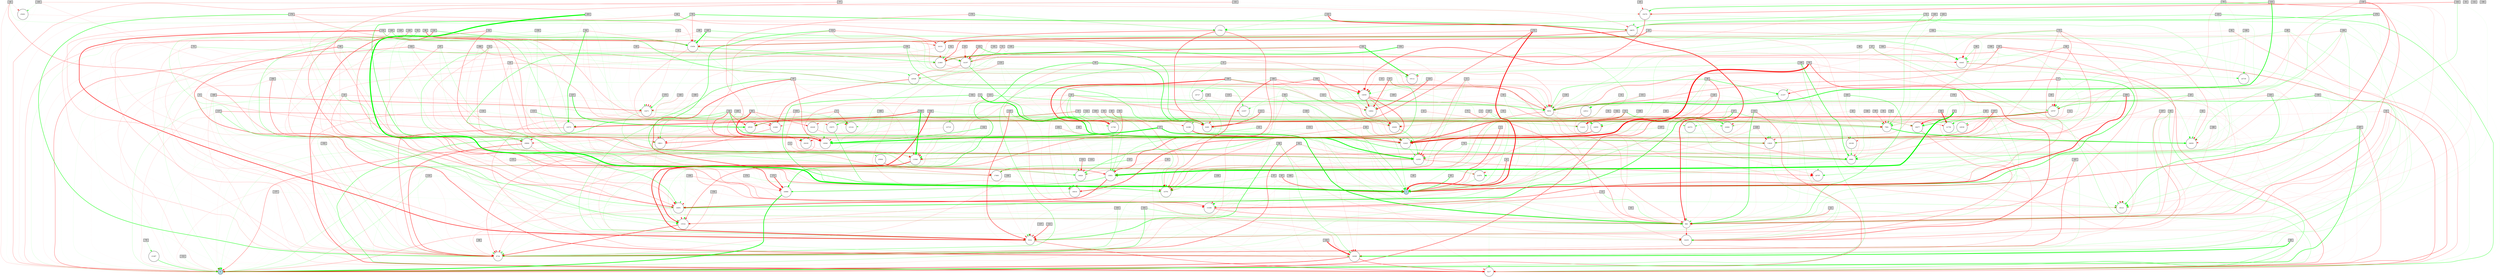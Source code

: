 digraph {
	node [fontsize=9 height=0.2 shape=circle width=0.2]
	-1 [fillcolor=lightgray shape=box style=filled]
	-2 [fillcolor=lightgray shape=box style=filled]
	-3 [fillcolor=lightgray shape=box style=filled]
	-4 [fillcolor=lightgray shape=box style=filled]
	-5 [fillcolor=lightgray shape=box style=filled]
	-6 [fillcolor=lightgray shape=box style=filled]
	-7 [fillcolor=lightgray shape=box style=filled]
	-8 [fillcolor=lightgray shape=box style=filled]
	-9 [fillcolor=lightgray shape=box style=filled]
	-10 [fillcolor=lightgray shape=box style=filled]
	-11 [fillcolor=lightgray shape=box style=filled]
	-12 [fillcolor=lightgray shape=box style=filled]
	-13 [fillcolor=lightgray shape=box style=filled]
	-14 [fillcolor=lightgray shape=box style=filled]
	-15 [fillcolor=lightgray shape=box style=filled]
	-16 [fillcolor=lightgray shape=box style=filled]
	-17 [fillcolor=lightgray shape=box style=filled]
	-18 [fillcolor=lightgray shape=box style=filled]
	-19 [fillcolor=lightgray shape=box style=filled]
	-20 [fillcolor=lightgray shape=box style=filled]
	-21 [fillcolor=lightgray shape=box style=filled]
	-22 [fillcolor=lightgray shape=box style=filled]
	-23 [fillcolor=lightgray shape=box style=filled]
	-24 [fillcolor=lightgray shape=box style=filled]
	-25 [fillcolor=lightgray shape=box style=filled]
	-26 [fillcolor=lightgray shape=box style=filled]
	-27 [fillcolor=lightgray shape=box style=filled]
	-28 [fillcolor=lightgray shape=box style=filled]
	-29 [fillcolor=lightgray shape=box style=filled]
	-30 [fillcolor=lightgray shape=box style=filled]
	-31 [fillcolor=lightgray shape=box style=filled]
	-32 [fillcolor=lightgray shape=box style=filled]
	-33 [fillcolor=lightgray shape=box style=filled]
	-34 [fillcolor=lightgray shape=box style=filled]
	-35 [fillcolor=lightgray shape=box style=filled]
	-36 [fillcolor=lightgray shape=box style=filled]
	-37 [fillcolor=lightgray shape=box style=filled]
	-38 [fillcolor=lightgray shape=box style=filled]
	-39 [fillcolor=lightgray shape=box style=filled]
	-40 [fillcolor=lightgray shape=box style=filled]
	-41 [fillcolor=lightgray shape=box style=filled]
	-42 [fillcolor=lightgray shape=box style=filled]
	-43 [fillcolor=lightgray shape=box style=filled]
	-44 [fillcolor=lightgray shape=box style=filled]
	-45 [fillcolor=lightgray shape=box style=filled]
	-46 [fillcolor=lightgray shape=box style=filled]
	-47 [fillcolor=lightgray shape=box style=filled]
	-48 [fillcolor=lightgray shape=box style=filled]
	-49 [fillcolor=lightgray shape=box style=filled]
	-50 [fillcolor=lightgray shape=box style=filled]
	-51 [fillcolor=lightgray shape=box style=filled]
	-52 [fillcolor=lightgray shape=box style=filled]
	-53 [fillcolor=lightgray shape=box style=filled]
	-54 [fillcolor=lightgray shape=box style=filled]
	-55 [fillcolor=lightgray shape=box style=filled]
	-56 [fillcolor=lightgray shape=box style=filled]
	-57 [fillcolor=lightgray shape=box style=filled]
	-58 [fillcolor=lightgray shape=box style=filled]
	-59 [fillcolor=lightgray shape=box style=filled]
	-60 [fillcolor=lightgray shape=box style=filled]
	-61 [fillcolor=lightgray shape=box style=filled]
	-62 [fillcolor=lightgray shape=box style=filled]
	-63 [fillcolor=lightgray shape=box style=filled]
	-64 [fillcolor=lightgray shape=box style=filled]
	-65 [fillcolor=lightgray shape=box style=filled]
	-66 [fillcolor=lightgray shape=box style=filled]
	-67 [fillcolor=lightgray shape=box style=filled]
	-68 [fillcolor=lightgray shape=box style=filled]
	-69 [fillcolor=lightgray shape=box style=filled]
	-70 [fillcolor=lightgray shape=box style=filled]
	-71 [fillcolor=lightgray shape=box style=filled]
	-72 [fillcolor=lightgray shape=box style=filled]
	-73 [fillcolor=lightgray shape=box style=filled]
	-74 [fillcolor=lightgray shape=box style=filled]
	-75 [fillcolor=lightgray shape=box style=filled]
	-76 [fillcolor=lightgray shape=box style=filled]
	-77 [fillcolor=lightgray shape=box style=filled]
	-78 [fillcolor=lightgray shape=box style=filled]
	-79 [fillcolor=lightgray shape=box style=filled]
	-80 [fillcolor=lightgray shape=box style=filled]
	-81 [fillcolor=lightgray shape=box style=filled]
	-82 [fillcolor=lightgray shape=box style=filled]
	-83 [fillcolor=lightgray shape=box style=filled]
	-84 [fillcolor=lightgray shape=box style=filled]
	-85 [fillcolor=lightgray shape=box style=filled]
	-86 [fillcolor=lightgray shape=box style=filled]
	-87 [fillcolor=lightgray shape=box style=filled]
	-88 [fillcolor=lightgray shape=box style=filled]
	-89 [fillcolor=lightgray shape=box style=filled]
	-90 [fillcolor=lightgray shape=box style=filled]
	-91 [fillcolor=lightgray shape=box style=filled]
	-92 [fillcolor=lightgray shape=box style=filled]
	-93 [fillcolor=lightgray shape=box style=filled]
	-94 [fillcolor=lightgray shape=box style=filled]
	-95 [fillcolor=lightgray shape=box style=filled]
	-96 [fillcolor=lightgray shape=box style=filled]
	-97 [fillcolor=lightgray shape=box style=filled]
	-98 [fillcolor=lightgray shape=box style=filled]
	-99 [fillcolor=lightgray shape=box style=filled]
	-100 [fillcolor=lightgray shape=box style=filled]
	-101 [fillcolor=lightgray shape=box style=filled]
	-102 [fillcolor=lightgray shape=box style=filled]
	-103 [fillcolor=lightgray shape=box style=filled]
	-104 [fillcolor=lightgray shape=box style=filled]
	-105 [fillcolor=lightgray shape=box style=filled]
	-106 [fillcolor=lightgray shape=box style=filled]
	-107 [fillcolor=lightgray shape=box style=filled]
	-108 [fillcolor=lightgray shape=box style=filled]
	-109 [fillcolor=lightgray shape=box style=filled]
	-110 [fillcolor=lightgray shape=box style=filled]
	-111 [fillcolor=lightgray shape=box style=filled]
	-112 [fillcolor=lightgray shape=box style=filled]
	-113 [fillcolor=lightgray shape=box style=filled]
	-114 [fillcolor=lightgray shape=box style=filled]
	-115 [fillcolor=lightgray shape=box style=filled]
	-116 [fillcolor=lightgray shape=box style=filled]
	-117 [fillcolor=lightgray shape=box style=filled]
	-118 [fillcolor=lightgray shape=box style=filled]
	-119 [fillcolor=lightgray shape=box style=filled]
	-120 [fillcolor=lightgray shape=box style=filled]
	-121 [fillcolor=lightgray shape=box style=filled]
	-122 [fillcolor=lightgray shape=box style=filled]
	-123 [fillcolor=lightgray shape=box style=filled]
	-124 [fillcolor=lightgray shape=box style=filled]
	-125 [fillcolor=lightgray shape=box style=filled]
	-126 [fillcolor=lightgray shape=box style=filled]
	-127 [fillcolor=lightgray shape=box style=filled]
	-128 [fillcolor=lightgray shape=box style=filled]
	-129 [fillcolor=lightgray shape=box style=filled]
	-130 [fillcolor=lightgray shape=box style=filled]
	-131 [fillcolor=lightgray shape=box style=filled]
	-132 [fillcolor=lightgray shape=box style=filled]
	-133 [fillcolor=lightgray shape=box style=filled]
	-134 [fillcolor=lightgray shape=box style=filled]
	-135 [fillcolor=lightgray shape=box style=filled]
	-136 [fillcolor=lightgray shape=box style=filled]
	-137 [fillcolor=lightgray shape=box style=filled]
	-138 [fillcolor=lightgray shape=box style=filled]
	-139 [fillcolor=lightgray shape=box style=filled]
	-140 [fillcolor=lightgray shape=box style=filled]
	-141 [fillcolor=lightgray shape=box style=filled]
	-142 [fillcolor=lightgray shape=box style=filled]
	-143 [fillcolor=lightgray shape=box style=filled]
	-144 [fillcolor=lightgray shape=box style=filled]
	-145 [fillcolor=lightgray shape=box style=filled]
	-146 [fillcolor=lightgray shape=box style=filled]
	-147 [fillcolor=lightgray shape=box style=filled]
	-148 [fillcolor=lightgray shape=box style=filled]
	-149 [fillcolor=lightgray shape=box style=filled]
	-150 [fillcolor=lightgray shape=box style=filled]
	-151 [fillcolor=lightgray shape=box style=filled]
	-152 [fillcolor=lightgray shape=box style=filled]
	-153 [fillcolor=lightgray shape=box style=filled]
	-154 [fillcolor=lightgray shape=box style=filled]
	-155 [fillcolor=lightgray shape=box style=filled]
	-156 [fillcolor=lightgray shape=box style=filled]
	-157 [fillcolor=lightgray shape=box style=filled]
	-158 [fillcolor=lightgray shape=box style=filled]
	-159 [fillcolor=lightgray shape=box style=filled]
	-160 [fillcolor=lightgray shape=box style=filled]
	-161 [fillcolor=lightgray shape=box style=filled]
	-162 [fillcolor=lightgray shape=box style=filled]
	-163 [fillcolor=lightgray shape=box style=filled]
	-164 [fillcolor=lightgray shape=box style=filled]
	-165 [fillcolor=lightgray shape=box style=filled]
	-166 [fillcolor=lightgray shape=box style=filled]
	-167 [fillcolor=lightgray shape=box style=filled]
	-168 [fillcolor=lightgray shape=box style=filled]
	-169 [fillcolor=lightgray shape=box style=filled]
	-170 [fillcolor=lightgray shape=box style=filled]
	-171 [fillcolor=lightgray shape=box style=filled]
	-172 [fillcolor=lightgray shape=box style=filled]
	-173 [fillcolor=lightgray shape=box style=filled]
	-174 [fillcolor=lightgray shape=box style=filled]
	-175 [fillcolor=lightgray shape=box style=filled]
	-176 [fillcolor=lightgray shape=box style=filled]
	-177 [fillcolor=lightgray shape=box style=filled]
	-178 [fillcolor=lightgray shape=box style=filled]
	-179 [fillcolor=lightgray shape=box style=filled]
	-180 [fillcolor=lightgray shape=box style=filled]
	-181 [fillcolor=lightgray shape=box style=filled]
	-182 [fillcolor=lightgray shape=box style=filled]
	-183 [fillcolor=lightgray shape=box style=filled]
	-184 [fillcolor=lightgray shape=box style=filled]
	-185 [fillcolor=lightgray shape=box style=filled]
	-186 [fillcolor=lightgray shape=box style=filled]
	-187 [fillcolor=lightgray shape=box style=filled]
	-188 [fillcolor=lightgray shape=box style=filled]
	-189 [fillcolor=lightgray shape=box style=filled]
	-190 [fillcolor=lightgray shape=box style=filled]
	-191 [fillcolor=lightgray shape=box style=filled]
	-192 [fillcolor=lightgray shape=box style=filled]
	-193 [fillcolor=lightgray shape=box style=filled]
	-194 [fillcolor=lightgray shape=box style=filled]
	-195 [fillcolor=lightgray shape=box style=filled]
	-196 [fillcolor=lightgray shape=box style=filled]
	-197 [fillcolor=lightgray shape=box style=filled]
	-198 [fillcolor=lightgray shape=box style=filled]
	-199 [fillcolor=lightgray shape=box style=filled]
	-200 [fillcolor=lightgray shape=box style=filled]
	-201 [fillcolor=lightgray shape=box style=filled]
	-202 [fillcolor=lightgray shape=box style=filled]
	-203 [fillcolor=lightgray shape=box style=filled]
	-204 [fillcolor=lightgray shape=box style=filled]
	-205 [fillcolor=lightgray shape=box style=filled]
	-206 [fillcolor=lightgray shape=box style=filled]
	-207 [fillcolor=lightgray shape=box style=filled]
	-208 [fillcolor=lightgray shape=box style=filled]
	0 [fillcolor=lightblue style=filled]
	1 [fillcolor=lightblue style=filled]
	13568 [fillcolor=white style=filled]
	22912 [fillcolor=white style=filled]
	14471 [fillcolor=white style=filled]
	21768 [fillcolor=white style=filled]
	12425 [fillcolor=white style=filled]
	16650 [fillcolor=white style=filled]
	12555 [fillcolor=white style=filled]
	21257 [fillcolor=white style=filled]
	22028 [fillcolor=white style=filled]
	17552 [fillcolor=white style=filled]
	8980 [fillcolor=white style=filled]
	21756 [fillcolor=white style=filled]
	23572 [fillcolor=white style=filled]
	16151 [fillcolor=white style=filled]
	24727 [fillcolor=white style=filled]
	21657 [fillcolor=white style=filled]
	22682 [fillcolor=white style=filled]
	5532 [fillcolor=white style=filled]
	14626 [fillcolor=white style=filled]
	24739 [fillcolor=white style=filled]
	24228 [fillcolor=white style=filled]
	23719 [fillcolor=white style=filled]
	19112 [fillcolor=white style=filled]
	24106 [fillcolor=white style=filled]
	15532 [fillcolor=white style=filled]
	7981 [fillcolor=white style=filled]
	18477 [fillcolor=white style=filled]
	25904 [fillcolor=white style=filled]
	16691 [fillcolor=white style=filled]
	24372 [fillcolor=white style=filled]
	20408 [fillcolor=white style=filled]
	25401 [fillcolor=white style=filled]
	16445 [fillcolor=white style=filled]
	20797 [fillcolor=white style=filled]
	22466 [fillcolor=white style=filled]
	20804 [fillcolor=white style=filled]
	14662 [fillcolor=white style=filled]
	14791 [fillcolor=white style=filled]
	22859 [fillcolor=white style=filled]
	15308 [fillcolor=white style=filled]
	25675 [fillcolor=white style=filled]
	20430 [fillcolor=white style=filled]
	11215 [fillcolor=white style=filled]
	19279 [fillcolor=white style=filled]
	16980 [fillcolor=white style=filled]
	23124 [fillcolor=white style=filled]
	984 [fillcolor=white style=filled]
	14940 [fillcolor=white style=filled]
	9054 [fillcolor=white style=filled]
	14048 [fillcolor=white style=filled]
	5217 [fillcolor=white style=filled]
	8289 [fillcolor=white style=filled]
	14435 [fillcolor=white style=filled]
	15456 [fillcolor=white style=filled]
	18529 [fillcolor=white style=filled]
	19811 [fillcolor=white style=filled]
	17895 [fillcolor=white style=filled]
	16616 [fillcolor=white style=filled]
	21865 [fillcolor=white style=filled]
	24938 [fillcolor=white style=filled]
	14059 [fillcolor=white style=filled]
	15851 [fillcolor=white style=filled]
	18797 [fillcolor=white style=filled]
	22380 [fillcolor=white style=filled]
	21487 [fillcolor=white style=filled]
	18675 [fillcolor=white style=filled]
	14197 [fillcolor=white style=filled]
	21879 [fillcolor=white style=filled]
	16121 [fillcolor=white style=filled]
	13820 [fillcolor=white style=filled]
	4734 [fillcolor=white style=filled]
	-172 -> 1 [color=red penwidth=4.35500457595597 style=solid]
	-83 -> 0 [color=green penwidth=0.1038471214420321 style=dotted]
	-129 -> 1 [color=red penwidth=0.48340570206855515 style=solid]
	-41 -> 0 [color=red penwidth=0.7141104997861948 style=dotted]
	-149 -> 0 [color=green penwidth=0.8300540056647658 style=solid]
	-8 -> 1 [color=red penwidth=2.0275110121219293 style=solid]
	-134 -> 984 [color=red penwidth=0.27841439030745985 style=solid]
	-99 -> 1 [color=red penwidth=1.4142443461696659 style=dotted]
	-67 -> 1 [color=red penwidth=2.0173446261114205 style=solid]
	-97 -> 1 [color=red penwidth=0.21876972804430334 style=dotted]
	-61 -> 1 [color=green penwidth=0.2543347380569656 style=solid]
	-91 -> 0 [color=red penwidth=0.49783905414171103 style=dotted]
	-119 -> 0 [color=green penwidth=0.5733674644001189 style=solid]
	-151 -> 984 [color=red penwidth=0.415474367287764 style=dotted]
	-120 -> 984 [color=red penwidth=1.2429141171538758 style=dotted]
	-27 -> 984 [color=green penwidth=0.2120045955199579 style=solid]
	-195 -> 1 [color=red penwidth=0.23816922350817663 style=solid]
	-18 -> 0 [color=green penwidth=0.42938664444753605 style=solid]
	-203 -> 1 [color=green penwidth=6.1 style=solid]
	-108 -> 0 [color=red penwidth=0.4271368427793989 style=dotted]
	-124 -> 0 [color=green penwidth=0.3102400312320296 style=solid]
	-208 -> 984 [color=red penwidth=1.3847988611102533 style=dotted]
	-62 -> 0 [color=green penwidth=0.35726529256336703 style=dotted]
	-49 -> 1 [color=red penwidth=0.6604757875738911 style=dotted]
	-93 -> 1 [color=green penwidth=2.158207016128337 style=dotted]
	-176 -> 0 [color=red penwidth=0.6197986892541091 style=dotted]
	-92 -> 1 [color=green penwidth=0.6530342652848543 style=dotted]
	-29 -> 984 [color=green penwidth=0.4809139949289266 style=dotted]
	-119 -> 1 [color=green penwidth=0.16285784097794925 style=solid]
	-63 -> 984 [color=red penwidth=0.3050296189508763 style=dotted]
	-71 -> 1 [color=green penwidth=0.2383633110180596 style=dotted]
	-135 -> 0 [color=red penwidth=1.252202222285449 style=solid]
	-127 -> 1 [color=red penwidth=0.6287540734629032 style=dotted]
	-100 -> 1 [color=green penwidth=0.3100996968590346 style=dotted]
	-90 -> 0 [color=green penwidth=1.304143436939834 style=dotted]
	-57 -> 1 [color=red penwidth=1.2119090750995367 style=dotted]
	-40 -> 0 [color=red penwidth=1.2861881477279635 style=dotted]
	-154 -> 0 [color=red penwidth=0.7242388809014676 style=solid]
	-82 -> 984 [color=green penwidth=0.21151418572423678 style=solid]
	-35 -> 0 [color=red penwidth=1.103508816272108 style=dotted]
	-204 -> 4734 [color=red penwidth=1.4052829054693519 style=dotted]
	-22 -> 984 [color=red penwidth=1.2659080336733026 style=solid]
	-161 -> 984 [color=green penwidth=0.9257592576766006 style=solid]
	-161 -> 4734 [color=green penwidth=1.560852088437822 style=solid]
	-124 -> 5217 [color=red penwidth=2.0041134838035966 style=solid]
	-70 -> 1 [color=red penwidth=0.5919970880292917 style=dotted]
	-177 -> 0 [color=green penwidth=0.12399830462073111 style=dotted]
	-19 -> 1 [color=red penwidth=0.9046942809988355 style=dotted]
	-7 -> 1 [color=green penwidth=2.3110153590485485 style=solid]
	-50 -> 5217 [color=red penwidth=0.1938675339998992 style=dotted]
	-104 -> 4734 [color=red penwidth=0.5483695891408742 style=dotted]
	5532 -> 4734 [color=red penwidth=0.15738137523792883 style=dotted]
	-172 -> 4734 [color=red penwidth=0.1040313769730774 style=solid]
	-136 -> 0 [color=green penwidth=0.18745568637182825 style=dotted]
	-19 -> 4734 [color=red penwidth=0.10723668912044444 style=dotted]
	-137 -> 5532 [color=red penwidth=0.16229902449722017 style=solid]
	-205 -> 1 [color=green penwidth=0.8660240978040201 style=dotted]
	-62 -> 4734 [color=red penwidth=1.7137512964389936 style=solid]
	-201 -> 4734 [color=green penwidth=0.5031307433790408 style=dotted]
	-67 -> 5532 [color=red penwidth=0.7871267418389815 style=dotted]
	-21 -> 1 [color=red penwidth=2.377939439043471 style=dotted]
	-102 -> 0 [color=red penwidth=1.1276704301774936 style=solid]
	-115 -> 4734 [color=red penwidth=0.8352098139282903 style=solid]
	-28 -> 984 [color=red penwidth=1.5607861586074816 style=dotted]
	-90 -> 1 [color=red penwidth=0.12935592871011573 style=dotted]
	-118 -> 4734 [color=red penwidth=0.5922204716259066 style=solid]
	-73 -> 1 [color=red penwidth=0.9164671296069213 style=solid]
	-125 -> 5217 [color=green penwidth=0.16738419061626258 style=dotted]
	-168 -> 5532 [color=red penwidth=3.2558160614969447 style=solid]
	-42 -> 5532 [color=green penwidth=0.9149088617612736 style=solid]
	-32 -> 4734 [color=red penwidth=0.14419622819510147 style=dotted]
	-180 -> 5217 [color=red penwidth=1.3613142088915013 style=dotted]
	-53 -> 1 [color=green penwidth=1.1009416361637243 style=solid]
	-98 -> 1 [color=green penwidth=0.4192128415315377 style=dotted]
	-87 -> 0 [color=green penwidth=0.2732934352939707 style=dotted]
	-99 -> 984 [color=red penwidth=0.1292570265001711 style=dotted]
	-89 -> 5532 [color=red penwidth=1.3956579159717124 style=dotted]
	-99 -> 4734 [color=red penwidth=0.3697946850390217 style=solid]
	-73 -> 5532 [color=red penwidth=0.8255765360728993 style=solid]
	-150 -> 0 [color=red penwidth=0.36115242699314676 style=solid]
	-58 -> 5532 [color=green penwidth=2.1258607624504364 style=solid]
	-92 -> 5217 [color=red penwidth=0.7128557645733734 style=solid]
	-119 -> 4734 [color=red penwidth=0.7122322373614042 style=dotted]
	-205 -> 0 [color=green penwidth=0.3454045220976659 style=dotted]
	-34 -> 5217 [color=red penwidth=1.545621838192385 style=dotted]
	-191 -> 5217 [color=red penwidth=0.13147211050445692 style=solid]
	-110 -> 7981 [color=red penwidth=0.39897538528511245 style=solid]
	-189 -> 4734 [color=red penwidth=0.6076224260363721 style=solid]
	-167 -> 4734 [color=red penwidth=1.3860829721048888 style=solid]
	-5 -> 0 [color=red penwidth=0.2774078562949702 style=dotted]
	-106 -> 4734 [color=red penwidth=0.5121455724809417 style=solid]
	-130 -> 8289 [color=red penwidth=0.5302087132354139 style=solid]
	8289 -> 984 [color=green penwidth=2.5218922908154453 style=dotted]
	-85 -> 0 [color=green penwidth=1.1157537611587516 style=solid]
	-56 -> 0 [color=red penwidth=0.22159470984857332 style=dotted]
	-135 -> 1 [color=red penwidth=0.4532572929630053 style=solid]
	-56 -> 7981 [color=green penwidth=0.6051131484704807 style=dotted]
	-157 -> 984 [color=green penwidth=0.5770170132328512 style=solid]
	-31 -> 8289 [color=red penwidth=0.5775916065919089 style=dotted]
	-75 -> 5532 [color=green penwidth=0.2969637111082364 style=dotted]
	-97 -> 5217 [color=green penwidth=1.5496469757055726 style=solid]
	-117 -> 0 [color=red penwidth=1.151978806141364 style=dotted]
	-79 -> 0 [color=red penwidth=0.22010666268687068 style=dotted]
	-34 -> 1 [color=green penwidth=1.273765895171981 style=dotted]
	-84 -> 1 [color=green penwidth=0.18478539822288856 style=dotted]
	-179 -> 8980 [color=red penwidth=0.16611155113399828 style=dotted]
	-100 -> 5532 [color=green penwidth=0.43537349642139334 style=dotted]
	-36 -> 8289 [color=red penwidth=1.0963873816145617 style=solid]
	-29 -> 9054 [color=green penwidth=1.3694313089739467 style=solid]
	9054 -> 984 [color=red penwidth=2.0759445194145196 style=dotted]
	-50 -> 8289 [color=red penwidth=0.49872764599294594 style=dotted]
	-24 -> 4734 [color=red penwidth=0.5598034827107 style=solid]
	-126 -> 9054 [color=red penwidth=1.580537183102381 style=dotted]
	-207 -> 5217 [color=red penwidth=0.8734506425940124 style=solid]
	-172 -> 8289 [color=red penwidth=1.535508856743383 style=solid]
	-136 -> 984 [color=red penwidth=0.32385235511118604 style=dotted]
	-12 -> 7981 [color=red penwidth=0.49039508832447987 style=solid]
	-73 -> 8980 [color=red penwidth=0.6042671044674514 style=solid]
	-9 -> 5217 [color=green penwidth=0.2584359864458332 style=dotted]
	-187 -> 8289 [color=red penwidth=0.8629449162436147 style=solid]
	-81 -> 5217 [color=red penwidth=0.17665702679065015 style=dotted]
	-168 -> 5217 [color=green penwidth=0.19464637982337923 style=solid]
	-28 -> 7981 [color=red penwidth=0.17221109825126646 style=dotted]
	-62 -> 1 [color=green penwidth=0.2805275449599175 style=solid]
	-147 -> 4734 [color=green penwidth=0.14319355309519444 style=solid]
	-208 -> 1 [color=red penwidth=3.437767581627798 style=solid]
	-142 -> 4734 [color=green penwidth=0.8646391198418022 style=dotted]
	-114 -> 9054 [color=red penwidth=2.570564201384622 style=dotted]
	-50 -> 4734 [color=green penwidth=0.43745856016748397 style=solid]
	-56 -> 8289 [color=green penwidth=0.5253633444556384 style=solid]
	-107 -> 7981 [color=green penwidth=0.3864517546422318 style=dotted]
	-190 -> 8980 [color=green penwidth=0.7910209235438663 style=dotted]
	-147 -> 5532 [color=red penwidth=1.9483046038516414 style=solid]
	-202 -> 8980 [color=red penwidth=0.2154737034769696 style=dotted]
	-190 -> 9054 [color=green penwidth=0.3906916436984096 style=dotted]
	-177 -> 5217 [color=red penwidth=1.0244033587172305 style=dotted]
	-138 -> 8289 [color=green penwidth=0.1500834146365611 style=solid]
	-60 -> 5532 [color=green penwidth=2.120546575642967 style=dotted]
	-73 -> 5217 [color=red penwidth=0.5169490204446843 style=dotted]
	-30 -> 7981 [color=red penwidth=1.1294618634412736 style=dotted]
	-27 -> 11215 [color=red penwidth=0.686765830293953 style=solid]
	-152 -> 8289 [color=green penwidth=1.6864555447967804 style=solid]
	-91 -> 7981 [color=red penwidth=0.24749039015064164 style=solid]
	-189 -> 9054 [color=red penwidth=1.275067334223975 style=solid]
	-9 -> 0 [color=red penwidth=0.185232568861167 style=dotted]
	-83 -> 8289 [color=green penwidth=2.535519528622779 style=solid]
	-27 -> 7981 [color=green penwidth=1.2052359615361035 style=solid]
	-115 -> 9054 [color=green penwidth=1.3122657450187312 style=solid]
	-205 -> 5532 [color=green penwidth=1.5388975872737554 style=dotted]
	-32 -> 7981 [color=green penwidth=0.27043177267279217 style=solid]
	-167 -> 984 [color=green penwidth=1.3701261530451265 style=dotted]
	-47 -> 984 [color=red penwidth=0.6995558850497477 style=solid]
	-160 -> 0 [color=red penwidth=0.565573198544984 style=solid]
	-4 -> 11215 [color=red penwidth=1.4383377495057648 style=dotted]
	-138 -> 4734 [color=green penwidth=0.3518665701699144 style=dotted]
	-32 -> 8980 [color=red penwidth=1.2916551790997126 style=solid]
	-85 -> 984 [color=green penwidth=0.685455108610339 style=solid]
	-38 -> 8289 [color=red penwidth=1.243842214529985 style=dotted]
	-183 -> 8980 [color=green penwidth=0.5757232410866533 style=solid]
	-206 -> 8289 [color=red penwidth=3.253913627982456 style=dotted]
	-45 -> 5217 [color=red penwidth=1.1649441659315345 style=solid]
	8980 -> 1 [color=green penwidth=1.7850939637377228 style=dotted]
	-180 -> 4734 [color=green penwidth=0.3508314311392988 style=solid]
	-128 -> 0 [color=green penwidth=0.291082918103012 style=solid]
	-104 -> 984 [color=red penwidth=0.1852676888168329 style=dotted]
	-179 -> 984 [color=green penwidth=0.7315413155642488 style=dotted]
	-206 -> 4734 [color=green penwidth=0.34034066890918085 style=dotted]
	-202 -> 4734 [color=red penwidth=0.37159317517727564 style=dotted]
	-42 -> 4734 [color=green penwidth=1.2753469779272748 style=dotted]
	-111 -> 7981 [color=red penwidth=1.043548320092683 style=dotted]
	-33 -> 12425 [color=red penwidth=2.828347442866783 style=solid]
	-106 -> 5217 [color=green penwidth=0.37590426441948277 style=dotted]
	-94 -> 12425 [color=green penwidth=0.39066764433123335 style=dotted]
	-43 -> 0 [color=green penwidth=0.6138993335048093 style=dotted]
	-72 -> 7981 [color=green penwidth=0.8991598568495629 style=solid]
	12555 -> 5217 [color=green penwidth=0.8123779261780927 style=dotted]
	-3 -> 4734 [color=green penwidth=0.486817694695888 style=dotted]
	-166 -> 5532 [color=red penwidth=0.16799549514353562 style=solid]
	-95 -> 1 [color=green penwidth=2.1136074849833952 style=solid]
	-1 -> 12555 [color=green penwidth=4.579107088857487 style=solid]
	-112 -> 0 [color=green penwidth=0.26168955646908443 style=solid]
	-196 -> 12555 [color=red penwidth=0.5462035612236069 style=solid]
	-131 -> 12425 [color=green penwidth=0.14702533894856973 style=dotted]
	-103 -> 5532 [color=red penwidth=0.5550271597985639 style=dotted]
	-191 -> 0 [color=green penwidth=0.5327012024825583 style=solid]
	-40 -> 11215 [color=green penwidth=0.3031555225030665 style=solid]
	-53 -> 9054 [color=green penwidth=1.209363947140429 style=dotted]
	-193 -> 4734 [color=green penwidth=1.5220767229022547 style=dotted]
	-184 -> 9054 [color=red penwidth=1.4823137498528198 style=solid]
	-178 -> 8980 [color=green penwidth=0.8153142278511362 style=dotted]
	-74 -> 8980 [color=green penwidth=0.9666372486812351 style=solid]
	-201 -> 5532 [color=green penwidth=0.23814887735176293 style=dotted]
	-143 -> 12555 [color=red penwidth=0.1357888830137648 style=dotted]
	-97 -> 9054 [color=green penwidth=0.4462675164823261 style=solid]
	-183 -> 9054 [color=green penwidth=0.29004918239160216 style=dotted]
	-149 -> 8980 [color=green penwidth=2.307549153053073 style=solid]
	-117 -> 5217 [color=red penwidth=0.30898175875301576 style=dotted]
	-113 -> 8289 [color=green penwidth=0.9153312865618289 style=solid]
	-28 -> 4734 [color=green penwidth=0.4508361180669239 style=solid]
	-200 -> 11215 [color=green penwidth=0.40015581088859 style=solid]
	-189 -> 13568 [color=green penwidth=0.3982785462814612 style=dotted]
	13568 -> 4734 [color=red penwidth=0.12837132945377552 style=solid]
	-178 -> 9054 [color=red penwidth=0.5472328038452082 style=dotted]
	-80 -> 5217 [color=green penwidth=0.9765328620551085 style=solid]
	-100 -> 4734 [color=red penwidth=0.4093336154478423 style=solid]
	-11 -> 12555 [color=red penwidth=1.0756986567602616 style=solid]
	-134 -> 13820 [color=green penwidth=0.9819784907500226 style=solid]
	13820 -> 984 [color=red penwidth=0.1615563463373304 style=solid]
	-122 -> 7981 [color=green penwidth=0.3534247442417422 style=solid]
	-20 -> 8289 [color=red penwidth=0.17979738151179087 style=dotted]
	-64 -> 7981 [color=green penwidth=0.20007775207982537 style=dotted]
	-108 -> 5532 [color=green penwidth=0.3751675295212491 style=dotted]
	-87 -> 13568 [color=green penwidth=1.0144898646484943 style=dotted]
	-134 -> 4734 [color=red penwidth=1.8487950004910303 style=dotted]
	-80 -> 14048 [color=green penwidth=3.3633566667253265 style=solid]
	14048 -> 5217 [color=red penwidth=1.4857667612442074 style=solid]
	-42 -> 13820 [color=green penwidth=2.070054738610808 style=solid]
	-160 -> 984 [color=green penwidth=0.6009952376995729 style=solid]
	13820 -> 8980 [color=green penwidth=0.31383462464681555 style=dotted]
	-135 -> 984 [color=green penwidth=2.166736052652622 style=solid]
	-170 -> 14197 [color=green penwidth=0.13814105803515916 style=dotted]
	14197 -> 8289 [color=green penwidth=1.1147218438812458 style=dotted]
	-151 -> 12425 [color=green penwidth=0.5277100447591877 style=solid]
	-147 -> 7981 [color=green penwidth=0.6962060097501417 style=dotted]
	-42 -> 11215 [color=red penwidth=0.36591071877864134 style=solid]
	-194 -> 5217 [color=green penwidth=0.2795871859276773 style=dotted]
	-134 -> 5532 [color=red penwidth=2.6711369231661273 style=solid]
	-182 -> 7981 [color=green penwidth=0.3739023195535712 style=solid]
	-44 -> 1 [color=green penwidth=0.6980535402521048 style=solid]
	-22 -> 14435 [color=red penwidth=0.22765163962018906 style=solid]
	-157 -> 13820 [color=red penwidth=1.8679026935902554 style=solid]
	984 -> 14435 [color=red penwidth=1.1856321568113728 style=solid]
	-9 -> 14471 [color=green penwidth=0.2811696602052177 style=solid]
	14471 -> 0 [color=green penwidth=0.4692938096819249 style=dotted]
	-59 -> 7981 [color=red penwidth=0.7998917658706518 style=solid]
	-16 -> 9054 [color=green penwidth=0.612034049682582 style=dotted]
	-26 -> 7981 [color=green penwidth=0.9897460199767184 style=dotted]
	-93 -> 7981 [color=green penwidth=0.4661233592064682 style=dotted]
	-88 -> 4734 [color=green penwidth=0.39553614256613745 style=dotted]
	-47 -> 14662 [color=red penwidth=2.113738549978821 style=solid]
	14662 -> 984 [color=red penwidth=1.089915643295976 style=dotted]
	14197 -> 1 [color=red penwidth=1.9611369511472567 style=dotted]
	-138 -> 14048 [color=red penwidth=0.31720217626720815 style=solid]
	-58 -> 13568 [color=red penwidth=0.1914172005802637 style=solid]
	-99 -> 14197 [color=green penwidth=0.6765535013531194 style=solid]
	-19 -> 14791 [color=green penwidth=0.9008600106939918 style=solid]
	14791 -> 4734 [color=green penwidth=0.34104897940183776 style=solid]
	-176 -> 4734 [color=green penwidth=2.015908529670681 style=solid]
	-151 -> 5532 [color=green penwidth=0.4854894570483905 style=dotted]
	-134 -> 14940 [color=red penwidth=1.036457073410259 style=solid]
	14940 -> 984 [color=red penwidth=0.21361325052006086 style=dotted]
	-58 -> 14048 [color=green penwidth=0.9345460440637797 style=solid]
	14791 -> 14435 [color=red penwidth=0.18614085668813046 style=dotted]
	-45 -> 5532 [color=red penwidth=0.7734441104914946 style=solid]
	-98 -> 7981 [color=green penwidth=1.0489632829306448 style=dotted]
	-105 -> 14197 [color=green penwidth=0.5852971656474691 style=dotted]
	-159 -> 13568 [color=green penwidth=0.43555806692482657 style=solid]
	-58 -> 14435 [color=red penwidth=1.6826060259123106 style=dotted]
	-66 -> 5532 [color=red penwidth=0.5835328836721884 style=solid]
	-94 -> 8289 [color=green penwidth=0.4166588451008847 style=dotted]
	-102 -> 13568 [color=red penwidth=0.3838537819679696 style=dotted]
	-4 -> 5532 [color=red penwidth=0.10141528796681927 style=solid]
	-16 -> 11215 [color=green penwidth=0.31790024235439274 style=dotted]
	-190 -> 12425 [color=green penwidth=1.7221159569937499 style=dotted]
	-186 -> 8289 [color=green penwidth=1.6629941144600295 style=dotted]
	-35 -> 5217 [color=red penwidth=0.7547992808911218 style=dotted]
	-32 -> 14471 [color=red penwidth=0.12989979644813793 style=dotted]
	-124 -> 15456 [color=green penwidth=1.6723966153988072 style=solid]
	-150 -> 14197 [color=green penwidth=1.1319778458514131 style=dotted]
	-82 -> 13820 [color=red penwidth=1.0577956702774394 style=solid]
	-133 -> 0 [color=green penwidth=0.26890272871082377 style=dotted]
	984 -> 5532 [color=red penwidth=0.16658356214208883 style=dotted]
	13568 -> 15532 [color=red penwidth=2.96231619459247 style=solid]
	15532 -> 4734 [color=red penwidth=2.0352805422187408 style=solid]
	-157 -> 13568 [color=red penwidth=2.7652492756872533 style=dotted]
	-48 -> 15532 [color=green penwidth=1.2482825438542058 style=dotted]
	-53 -> 14197 [color=red penwidth=1.5024193916801085 style=dotted]
	-19 -> 14048 [color=red penwidth=0.12574211924598458 style=dotted]
	-91 -> 5217 [color=red penwidth=1.157258339901011 style=solid]
	-172 -> 15456 [color=red penwidth=1.9062089483778235 style=dotted]
	-2 -> 15851 [color=red penwidth=1.5806325959395064 style=dotted]
	-78 -> 15456 [color=red penwidth=0.9090162639250771 style=solid]
	-110 -> 8289 [color=red penwidth=0.9949721031445754 style=dotted]
	-68 -> 8289 [color=green penwidth=0.1972006018964833 style=solid]
	-123 -> 9054 [color=green penwidth=2.367107739688846 style=dotted]
	-180 -> 14471 [color=red penwidth=1.3450929846458215 style=solid]
	-186 -> 14048 [color=green penwidth=0.4476270311739513 style=solid]
	-167 -> 14048 [color=green penwidth=0.4644192691306638 style=solid]
	-101 -> 984 [color=red penwidth=3.1918247643837527 style=solid]
	-1 -> 9054 [color=red penwidth=0.2886483855437514 style=solid]
	-145 -> 14048 [color=green penwidth=0.34720658525304104 style=solid]
	13568 -> 14626 [color=green penwidth=1.4036962514104074 style=dotted]
	-18 -> 15532 [color=red penwidth=0.35069900059035986 style=dotted]
	-66 -> 14059 [color=red penwidth=2.995250395356063 style=dotted]
	-73 -> 16121 [color=green penwidth=0.32209058127621515 style=dotted]
	-72 -> 12425 [color=green penwidth=0.14613063860947334 style=dotted]
	-103 -> 0 [color=green penwidth=3.1594153809979293 style=dotted]
	-106 -> 16151 [color=red penwidth=0.6280982264693519 style=solid]
	16151 -> 4734 [color=red penwidth=0.3581875892306976 style=solid]
	-40 -> 15308 [color=red penwidth=0.8994022449573446 style=solid]
	-151 -> 9054 [color=red penwidth=0.7339451562102851 style=solid]
	-111 -> 8289 [color=red penwidth=2.0582051418607614 style=solid]
	-142 -> 14940 [color=green penwidth=1.716604766674795 style=solid]
	-44 -> 12425 [color=green penwidth=0.3321550018683722 style=dotted]
	-43 -> 14197 [color=red penwidth=3.3906727198227578 style=dotted]
	15308 -> 984 [color=red penwidth=1.069264323066286 style=solid]
	14059 -> 8980 [color=red penwidth=0.9570329481960511 style=solid]
	-89 -> 14662 [color=green penwidth=0.63964587172123 style=solid]
	9054 -> 14791 [color=red penwidth=1.0536651994567066 style=solid]
	14059 -> 14662 [color=red penwidth=2.086038432167787 style=solid]
	-196 -> 5217 [color=green penwidth=1.2769448885983863 style=dotted]
	-117 -> 4734 [color=red penwidth=0.4580362470351462 style=dotted]
	-47 -> 14626 [color=green penwidth=1.4406911890534038 style=solid]
	-73 -> 16445 [color=red penwidth=2.8359381791434624 style=dotted]
	16445 -> 5217 [color=red penwidth=1.100911528023303 style=solid]
	-196 -> 16121 [color=green penwidth=0.5985108809217794 style=solid]
	-15 -> 14059 [color=green penwidth=1.002588570924068 style=dotted]
	-182 -> 15456 [color=green penwidth=1.3297304946686812 style=dotted]
	-14 -> 13568 [color=green penwidth=0.3350869542165915 style=solid]
	-19 -> 8289 [color=green penwidth=0.3736950061412698 style=dotted]
	-145 -> 16121 [color=green penwidth=1.512408764028895 style=solid]
	-202 -> 16616 [color=green penwidth=0.32327254121049387 style=solid]
	-103 -> 984 [color=green penwidth=0.5774111758690715 style=dotted]
	-207 -> 16650 [color=red penwidth=0.47525748712875027 style=dotted]
	16650 -> 5217 [color=red penwidth=0.508993965481048 style=dotted]
	-27 -> 16691 [color=green penwidth=2.6576206233638575 style=solid]
	16691 -> 984 [color=green penwidth=0.36574285291254127 style=solid]
	-123 -> 14048 [color=red penwidth=0.6686645208155545 style=dotted]
	-134 -> 15456 [color=green penwidth=0.15538211865894935 style=dotted]
	-74 -> 14626 [color=green penwidth=0.4863948783396139 style=dotted]
	-29 -> 16616 [color=green penwidth=1.527587465005782 style=dotted]
	7981 -> 16650 [color=green penwidth=2.9873280459923524 style=solid]
	-193 -> 12555 [color=green penwidth=0.11221765378855429 style=solid]
	-26 -> 16980 [color=green penwidth=0.3599631867509079 style=dotted]
	-43 -> 11215 [color=red penwidth=0.6476202581698217 style=dotted]
	-62 -> 12555 [color=red penwidth=2.434424955433803 style=dotted]
	-126 -> 14791 [color=red penwidth=3.0061070591451724 style=dotted]
	-184 -> 14059 [color=red penwidth=0.33656010868336284 style=dotted]
	-172 -> 14197 [color=red penwidth=0.524563280609557 style=solid]
	-29 -> 13820 [color=red penwidth=0.5064984564129675 style=solid]
	-76 -> 14435 [color=red penwidth=1.950031724031458 style=solid]
	14471 -> 15308 [color=red penwidth=1.1998016696907916 style=dotted]
	-23 -> 15308 [color=red penwidth=0.5011252499810341 style=dotted]
	-20 -> 15851 [color=green penwidth=0.8384303183592106 style=solid]
	-73 -> 16151 [color=green penwidth=2.86592699805086 style=dotted]
	14471 -> 14626 [color=green penwidth=0.7298167331849843 style=solid]
	12555 -> 15851 [color=red penwidth=0.342533818815775 style=solid]
	-10 -> 14435 [color=green penwidth=0.13831893405075368 style=dotted]
	-89 -> 8289 [color=green penwidth=0.1866099775412265 style=solid]
	-83 -> 9054 [color=red penwidth=0.6570709034786381 style=solid]
	-187 -> 1 [color=green penwidth=0.7778970332106464 style=solid]
	-153 -> 14626 [color=red penwidth=1.5503674429438385 style=solid]
	-50 -> 9054 [color=green penwidth=1.7337903526448397 style=dotted]
	-183 -> 984 [color=green penwidth=1.4557025872993297 style=solid]
	-46 -> 8289 [color=red penwidth=0.46491406622960285 style=solid]
	-32 -> 16151 [color=green penwidth=1.0212101840334171 style=dotted]
	-28 -> 12425 [color=green penwidth=0.45305798065893055 style=solid]
	-144 -> 4734 [color=green penwidth=0.18523933849669075 style=solid]
	-181 -> 14059 [color=red penwidth=0.7292192101977804 style=dotted]
	-160 -> 16691 [color=red penwidth=0.6544000466916097 style=solid]
	-159 -> 14940 [color=green penwidth=2.055291957327839 style=dotted]
	-18 -> 16691 [color=red penwidth=0.8244747048139517 style=solid]
	-71 -> 8289 [color=green penwidth=0.2982148902608327 style=dotted]
	-170 -> 17552 [color=green penwidth=0.9762412748141962 style=solid]
	17552 -> 8289 [color=red penwidth=1.9296302376429808 style=solid]
	-171 -> 14626 [color=red penwidth=0.5772315261548131 style=solid]
	-130 -> 14059 [color=red penwidth=1.5843062757212607 style=dotted]
	14626 -> 16616 [color=red penwidth=0.464994051179769 style=dotted]
	-46 -> 14791 [color=red penwidth=3.5465404900971054 style=dotted]
	-74 -> 12555 [color=green penwidth=2.6125931333988928 style=dotted]
	-83 -> 14048 [color=red penwidth=0.6491543758864299 style=solid]
	-66 -> 14471 [color=red penwidth=0.14257958688406971 style=dotted]
	-54 -> 0 [color=red penwidth=0.15283663744781295 style=solid]
	-203 -> 17552 [color=green penwidth=0.244010728139755 style=dotted]
	8980 -> 16121 [color=green penwidth=1.0040198003191072 style=dotted]
	17895 -> 5532 [color=red penwidth=0.2178458167575347 style=solid]
	-53 -> 13568 [color=red penwidth=0.7544954243248193 style=solid]
	-192 -> 14791 [color=green penwidth=1.7953400943057092 style=solid]
	-177 -> 16691 [color=green penwidth=0.13024003732952455 style=solid]
	-155 -> 12425 [color=green penwidth=0.22483380956915547 style=solid]
	-97 -> 14059 [color=green penwidth=0.14126694495462128 style=solid]
	-197 -> 14940 [color=green penwidth=0.5103075068172954 style=solid]
	-148 -> 16151 [color=green penwidth=0.461312303307882 style=solid]
	-34 -> 0 [color=red penwidth=1.7730406078289254 style=solid]
	16616 -> 16691 [color=green penwidth=3.198423048721849 style=dotted]
	-166 -> 1 [color=red penwidth=1.010985017886033 style=dotted]
	-174 -> 14791 [color=green penwidth=0.4634300706043709 style=solid]
	16691 -> 15532 [color=red penwidth=0.6395734882033128 style=dotted]
	-60 -> 13568 [color=red penwidth=0.42508168635793153 style=dotted]
	-113 -> 16980 [color=red penwidth=0.35022630935620025 style=dotted]
	-194 -> 14662 [color=red penwidth=0.17408779750903636 style=dotted]
	-32 -> 15308 [color=red penwidth=1.1246530249855236 style=solid]
	-60 -> 16121 [color=red penwidth=0.8223356729973356 style=dotted]
	-168 -> 11215 [color=green penwidth=0.603586075505025 style=solid]
	-155 -> 17895 [color=red penwidth=0.7690957299042154 style=solid]
	-185 -> 14471 [color=green penwidth=0.23554164664028976 style=solid]
	-197 -> 16650 [color=green penwidth=1.6157490835012784 style=dotted]
	-37 -> 5217 [color=green penwidth=0.7020142083180009 style=solid]
	-176 -> 15456 [color=red penwidth=0.5775981475915668 style=solid]
	16980 -> 0 [color=green penwidth=3.587485990000084 style=solid]
	-37 -> 16650 [color=green penwidth=1.9877786814947527 style=dotted]
	-189 -> 15851 [color=red penwidth=2.0099896073373755 style=solid]
	18477 -> 14435 [color=red penwidth=0.9671211687446817 style=solid]
	-86 -> 15532 [color=green penwidth=1.064970221529883 style=dotted]
	-76 -> 4734 [color=red penwidth=0.4181262588809862 style=solid]
	-13 -> 984 [color=green penwidth=0.8398560754708199 style=solid]
	13568 -> 17895 [color=red penwidth=0.28465285712814736 style=dotted]
	-73 -> 18529 [color=green penwidth=0.40120378146895463 style=solid]
	17552 -> 14791 [color=red penwidth=1.3897539615272523 style=solid]
	-203 -> 12425 [color=red penwidth=0.7333176784589666 style=dotted]
	-208 -> 16980 [color=red penwidth=0.8649610109850364 style=dotted]
	-78 -> 18675 [color=green penwidth=2.0522737320766855 style=solid]
	18675 -> 15456 [color=red penwidth=1.1276456542507005 style=dotted]
	15851 -> 16980 [color=green penwidth=1.5088033110662373 style=solid]
	-186 -> 14940 [color=green penwidth=0.3576542580339622 style=solid]
	9054 -> 7981 [color=red penwidth=1.542288449406614 style=dotted]
	-3 -> 12425 [color=green penwidth=0.23198832728530439 style=solid]
	-76 -> 12425 [color=red penwidth=5.691309213771539 style=solid]
	-208 -> 18797 [color=red penwidth=0.7953470185699988 style=dotted]
	18797 -> 16980 [color=green penwidth=0.26303885513295355 style=solid]
	-54 -> 15532 [color=green penwidth=1.0442837442201445 style=solid]
	-45 -> 14197 [color=red penwidth=1.0128973344987826 style=solid]
	-182 -> 11215 [color=red penwidth=0.24984339917188098 style=solid]
	-120 -> 14059 [color=green penwidth=0.5379933091408116 style=solid]
	-158 -> 14048 [color=green penwidth=0.9422847533056539 style=solid]
	-83 -> 16980 [color=green penwidth=2.1481654092271563 style=solid]
	-20 -> 5532 [color=green penwidth=0.5281128794788421 style=dotted]
	-84 -> 12425 [color=red penwidth=0.5613478150199561 style=solid]
	-150 -> 9054 [color=green penwidth=0.4180487940828287 style=solid]
	-64 -> 16650 [color=green penwidth=0.6467858183054257 style=solid]
	-91 -> 984 [color=red penwidth=3.03073593204661 style=dotted]
	-3 -> 1 [color=red penwidth=1.99384173918647 style=solid]
	-76 -> 19112 [color=red penwidth=0.26719791250624164 style=dotted]
	19112 -> 12425 [color=green penwidth=0.26456222540122465 style=dotted]
	-13 -> 15308 [color=red penwidth=1.0496934197719783 style=solid]
	-201 -> 9054 [color=green penwidth=0.5349593371909871 style=solid]
	16445 -> 19112 [color=red penwidth=0.17299273956973338 style=dotted]
	-114 -> 14940 [color=red penwidth=0.7021777872830818 style=solid]
	-98 -> 14197 [color=red penwidth=0.11109737791878223 style=dotted]
	-146 -> 5532 [color=red penwidth=0.5351283600010528 style=dotted]
	-150 -> 16691 [color=green penwidth=1.4397777130582725 style=solid]
	-203 -> 11215 [color=green penwidth=0.46542399666806245 style=dotted]
	-130 -> 19279 [color=green penwidth=0.3458501694617129 style=solid]
	19279 -> 14059 [color=red penwidth=1.844219055504884 style=solid]
	-57 -> 14791 [color=green penwidth=2.6649506049955334 style=dotted]
	7981 -> 12425 [color=red penwidth=0.20514893653228686 style=dotted]
	-186 -> 18529 [color=green penwidth=0.912114444950055 style=dotted]
	-202 -> 14626 [color=green penwidth=1.164288308194446 style=dotted]
	-160 -> 15456 [color=green penwidth=1.1633526887616796 style=dotted]
	-45 -> 9054 [color=red penwidth=1.208954284549673 style=solid]
	-15 -> 15308 [color=green penwidth=0.3758322155678677 style=solid]
	-37 -> 4734 [color=red penwidth=0.5255856732704803 style=solid]
	16691 -> 4734 [color=red penwidth=1.9014929004701515 style=dotted]
	-188 -> 16650 [color=red penwidth=0.2585942481252095 style=dotted]
	-174 -> 16691 [color=red penwidth=0.36098027248535924 style=dotted]
	-75 -> 17895 [color=red penwidth=0.18325548954800688 style=solid]
	14471 -> 17895 [color=red penwidth=0.368791789901463 style=dotted]
	-149 -> 19112 [color=green penwidth=0.7608048476452206 style=solid]
	-39 -> 7981 [color=green penwidth=0.6864583169812398 style=solid]
	-37 -> 14197 [color=red penwidth=1.3813059962794036 style=dotted]
	15456 -> 12425 [color=green penwidth=1.5552593321144963 style=dotted]
	-130 -> 15532 [color=red penwidth=0.9541939120764394 style=dotted]
	1 -> 15308 [color=green penwidth=0.4133807622827216 style=solid]
	-191 -> 14197 [color=green penwidth=0.1317166011223675 style=dotted]
	-61 -> 14940 [color=green penwidth=0.9872907947999262 style=solid]
	-175 -> 14471 [color=green penwidth=1.1974153185346106 style=solid]
	12425 -> 12555 [color=green penwidth=0.8160177579257956 style=solid]
	-163 -> 5532 [color=green penwidth=0.5104950642415351 style=dotted]
	-133 -> 13820 [color=green penwidth=0.6511748668635529 style=dotted]
	-20 -> 984 [color=red penwidth=1.7320580830399095 style=dotted]
	-87 -> 19811 [color=green penwidth=2.2140133171255223 style=dotted]
	-36 -> 5532 [color=green penwidth=0.12303758734952612 style=solid]
	-1 -> 14471 [color=red penwidth=0.775587215871972 style=dotted]
	-56 -> 18797 [color=green penwidth=1.0470629393390336 style=dotted]
	-107 -> 14435 [color=red penwidth=0.9986080289105528 style=solid]
	-206 -> 14197 [color=green penwidth=0.1646580898578649 style=solid]
	-146 -> 18477 [color=red penwidth=0.848424482749243 style=dotted]
	-99 -> 14048 [color=red penwidth=1.660836818763676 style=solid]
	-108 -> 9054 [color=red penwidth=0.5636377830643827 style=dotted]
	-101 -> 17552 [color=green penwidth=2.33036439129937 style=dotted]
	-99 -> 14626 [color=green penwidth=1.3588005099421658 style=dotted]
	-194 -> 4734 [color=green penwidth=1.1744651070504213 style=dotted]
	-17 -> 14940 [color=green penwidth=4.911739273385255 style=solid]
	-89 -> 15456 [color=green penwidth=0.6937669844970459 style=dotted]
	-111 -> 16980 [color=green penwidth=0.7461116380128178 style=dotted]
	-133 -> 8289 [color=green penwidth=0.499455625685857 style=dotted]
	-16 -> 13820 [color=green penwidth=0.4090716247868802 style=dotted]
	-135 -> 13820 [color=green penwidth=0.25168121994838816 style=dotted]
	-154 -> 15308 [color=red penwidth=0.21092993266034976 style=solid]
	-6 -> 18477 [color=red penwidth=2.2518872286742804 style=solid]
	-20 -> 13568 [color=red penwidth=1.391183738755447 style=dotted]
	-76 -> 14471 [color=green penwidth=1.0411413533304414 style=dotted]
	-127 -> 18529 [color=green penwidth=2.791544588284585 style=solid]
	19112 -> 14471 [color=red penwidth=0.16405797446132603 style=solid]
	-130 -> 15308 [color=red penwidth=1.6833292642868356 style=solid]
	-173 -> 16980 [color=red penwidth=2.704821465331221 style=solid]
	-11 -> 20408 [color=green penwidth=0.3889290825879095 style=dotted]
	20408 -> 12555 [color=green penwidth=1.2640002428591082 style=solid]
	-64 -> 5532 [color=red penwidth=0.6878720742565745 style=dotted]
	-90 -> 20430 [color=green penwidth=0.5261677640601629 style=dotted]
	-72 -> 17552 [color=green penwidth=1.194624069544024 style=solid]
	-7 -> 18797 [color=red penwidth=3.0510035134192295 style=dotted]
	12425 -> 15308 [color=green penwidth=1.056731753809001 style=dotted]
	-16 -> 20408 [color=green penwidth=0.18196531631788387 style=solid]
	-108 -> 14940 [color=red penwidth=0.9772387776142739 style=dotted]
	19811 -> 15532 [color=green penwidth=0.3414021624261288 style=solid]
	17552 -> 16151 [color=red penwidth=1.614608928020206 style=solid]
	-133 -> 12425 [color=green penwidth=0.2176882297499117 style=solid]
	-35 -> 14626 [color=red penwidth=0.5042909202836674 style=solid]
	-69 -> 18797 [color=red penwidth=0.20691662435892155 style=solid]
	-77 -> 19279 [color=green penwidth=0.1323501993084693 style=solid]
	-122 -> 18529 [color=green penwidth=0.9565870644565955 style=solid]
	-97 -> 13568 [color=red penwidth=1.4414261339303134 style=dotted]
	-73 -> 15851 [color=green penwidth=0.23269258609440185 style=solid]
	-18 -> 9054 [color=red penwidth=0.640529036485176 style=dotted]
	-5 -> 18529 [color=red penwidth=4.0576088776910195 style=dotted]
	11215 -> 20797 [color=red penwidth=1.6850863231224757 style=dotted]
	20797 -> 984 [color=red penwidth=0.19148435263751168 style=solid]
	-42 -> 20804 [color=red penwidth=0.437523733969972 style=dotted]
	20804 -> 4734 [color=red penwidth=1.7837400525553915 style=solid]
	-41 -> 13568 [color=red penwidth=0.40905067227614145 style=solid]
	-189 -> 16650 [color=green penwidth=0.2123123612142786 style=solid]
	-179 -> 18675 [color=green penwidth=1.571486633123585 style=solid]
	-54 -> 15456 [color=red penwidth=0.6245239229034101 style=dotted]
	-107 -> 15532 [color=red penwidth=0.32396468606551393 style=solid]
	-28 -> 15456 [color=green penwidth=0.5249781951575178 style=dotted]
	15851 -> 14791 [color=red penwidth=0.6667796799429144 style=dotted]
	-72 -> 1 [color=green penwidth=0.6248031477962774 style=dotted]
	5532 -> 5217 [color=red penwidth=1.3308750157649705 style=solid]
	19279 -> 14048 [color=green penwidth=1.703537969826291 style=dotted]
	-126 -> 16121 [color=red penwidth=0.14186674956905684 style=dotted]
	-208 -> 18477 [color=green penwidth=0.6290572232759005 style=solid]
	-41 -> 12425 [color=red penwidth=1.6373727136040306 style=dotted]
	-126 -> 16691 [color=red penwidth=0.4315106476055557 style=solid]
	-204 -> 14059 [color=green penwidth=1.1668373287025071 style=dotted]
	-97 -> 16980 [color=red penwidth=2.19005099940661 style=solid]
	-26 -> 20797 [color=green penwidth=0.7591155331397078 style=dotted]
	-206 -> 13568 [color=red penwidth=0.3127700742328857 style=solid]
	12555 -> 20797 [color=red penwidth=4.396272806966385 style=dotted]
	-76 -> 21257 [color=green penwidth=0.3588170287252789 style=dotted]
	21257 -> 14435 [color=green penwidth=1.978361405439597 style=dotted]
	-38 -> 5532 [color=green penwidth=0.40422724305960467 style=solid]
	-104 -> 16980 [color=red penwidth=0.5686093876108653 style=solid]
	-147 -> 14048 [color=red penwidth=0.5753660120020574 style=dotted]
	14059 -> 16616 [color=red penwidth=1.97974405133019 style=solid]
	19279 -> 17552 [color=green penwidth=0.27569154490113634 style=dotted]
	-47 -> 14940 [color=red penwidth=0.38009838102533067 style=dotted]
	-86 -> 15456 [color=red penwidth=2.1709997243502444 style=solid]
	-181 -> 19112 [color=green penwidth=3.5663536024115863 style=solid]
	-17 -> 984 [color=green penwidth=3.830170459071654 style=solid]
	-147 -> 15308 [color=red penwidth=0.22602484974022827 style=solid]
	-43 -> 14471 [color=green penwidth=0.6053085262827561 style=dotted]
	-97 -> 14791 [color=red penwidth=0.15383404854249855 style=solid]
	-19 -> 18529 [color=red penwidth=1.3533635215686137 style=solid]
	-79 -> 21487 [color=green penwidth=0.5221337135590408 style=solid]
	21487 -> 0 [color=green penwidth=1.4471474663135186 style=solid]
	-92 -> 16151 [color=red penwidth=1.032661817764635 style=dotted]
	-77 -> 0 [color=red penwidth=0.7091448174365155 style=solid]
	-204 -> 16691 [color=red penwidth=1.3629326956914698 style=solid]
	-46 -> 7981 [color=green penwidth=1.5223738977861903 style=solid]
	19112 -> 14059 [color=green penwidth=0.12064177086531097 style=dotted]
	-176 -> 14940 [color=red penwidth=3.159692555630844 style=dotted]
	-196 -> 16151 [color=red penwidth=0.4871951145849106 style=solid]
	-31 -> 13568 [color=green penwidth=1.924954799551772 style=dotted]
	21257 -> 984 [color=green penwidth=0.22534847440291933 style=solid]
	-181 -> 12555 [color=red penwidth=0.10149974434056458 style=dotted]
	21257 -> 16691 [color=green penwidth=0.8635204278947709 style=solid]
	21657 -> 12425 [color=green penwidth=1.2457857070176341 style=dotted]
	-31 -> 4734 [color=green penwidth=1.153046455220296 style=solid]
	-7 -> 21257 [color=red penwidth=1.4560966074796238 style=solid]
	-141 -> 20804 [color=red penwidth=0.797902491858511 style=solid]
	-179 -> 17895 [color=green penwidth=0.24103115074593262 style=dotted]
	-25 -> 15456 [color=red penwidth=2.08053006767238 style=solid]
	-75 -> 4734 [color=red penwidth=0.3997811950801684 style=solid]
	-31 -> 5217 [color=red penwidth=0.15792874814160954 style=solid]
	-20 -> 12425 [color=red penwidth=3.818330453108333 style=dotted]
	13820 -> 17895 [color=green penwidth=0.20568069427682667 style=solid]
	-196 -> 21756 [color=green penwidth=0.7027188081469263 style=solid]
	21756 -> 16121 [color=green penwidth=0.48506768366583053 style=dotted]
	-20 -> 21768 [color=green penwidth=1.1545158526768846 style=solid]
	21768 -> 15851 [color=green penwidth=0.9924725241843376 style=solid]
	-189 -> 14059 [color=red penwidth=0.46659554056643093 style=dotted]
	-169 -> 16121 [color=green penwidth=0.1988701596770778 style=solid]
	-9 -> 20430 [color=red penwidth=2.412397830253717 style=dotted]
	-140 -> 14471 [color=green penwidth=0.6788420056166987 style=dotted]
	-194 -> 20408 [color=red penwidth=1.1839714094374199 style=solid]
	-78 -> 20804 [color=green penwidth=1.9659679653155253 style=solid]
	-163 -> 19279 [color=red penwidth=1.2486335263090576 style=solid]
	-181 -> 21865 [color=red penwidth=1.7301040520790214 style=solid]
	21865 -> 19112 [color=red penwidth=0.4505933006976873 style=solid]
	-8 -> 21879 [color=red penwidth=0.6353080893629702 style=dotted]
	21879 -> 1 [color=green penwidth=3.243494949219412 style=dotted]
	-172 -> 16121 [color=red penwidth=0.34500629220661283 style=dotted]
	-150 -> 8289 [color=green penwidth=1.4569171719261296 style=solid]
	-5 -> 14940 [color=green penwidth=1.5078673670829157 style=dotted]
	-142 -> 16616 [color=green penwidth=0.4884606106515298 style=dotted]
	-11 -> 21257 [color=green penwidth=0.24129390443079443 style=dotted]
	-195 -> 0 [color=green penwidth=0.30513893163359485 style=dotted]
	-11 -> 14626 [color=red penwidth=0.3135397141489368 style=dotted]
	-110 -> 17895 [color=green penwidth=0.3662843127282034 style=dotted]
	-181 -> 22028 [color=green penwidth=0.648917353201778 style=solid]
	22028 -> 14059 [color=red penwidth=0.20446724582317555 style=solid]
	-131 -> 13568 [color=green penwidth=1.0679893602988106 style=dotted]
	-182 -> 984 [color=green penwidth=0.5234246915433378 style=solid]
	-189 -> 12425 [color=red penwidth=0.48194354737652856 style=solid]
	-102 -> 20804 [color=green penwidth=0.24506235167148382 style=dotted]
	-157 -> 15532 [color=red penwidth=0.2960615032052617 style=dotted]
	-66 -> 18675 [color=red penwidth=1.5313132324716712 style=dotted]
	-158 -> 18797 [color=green penwidth=1.7228748975806365 style=solid]
	12555 -> 21879 [color=red penwidth=0.11016310096587369 style=solid]
	-162 -> 12555 [color=red penwidth=0.7719870184925769 style=dotted]
	-47 -> 14059 [color=red penwidth=0.31129612743219004 style=dotted]
	8289 -> 20430 [color=red penwidth=0.2562300016597815 style=dotted]
	22028 -> 19811 [color=red penwidth=0.11988312871811467 style=solid]
	-114 -> 12555 [color=green penwidth=1.9779137645440565 style=solid]
	14435 -> 14048 [color=red penwidth=0.300395487289825 style=dotted]
	-185 -> 16445 [color=green penwidth=4.7499634917522755 style=dotted]
	14940 -> 5532 [color=green penwidth=0.2669629658224533 style=dotted]
	-102 -> 20430 [color=red penwidth=0.4983464396840309 style=solid]
	-78 -> 17895 [color=green penwidth=1.8993208797568286 style=dotted]
	-18 -> 21879 [color=green penwidth=0.8861605426216052 style=solid]
	-160 -> 21657 [color=green penwidth=1.1211071866921614 style=solid]
	-189 -> 22380 [color=green penwidth=0.4379559869002132 style=dotted]
	22380 -> 12425 [color=red penwidth=2.574916622008038 style=solid]
	-23 -> 17895 [color=green penwidth=1.2617637338189664 style=solid]
	21865 -> 16980 [color=red penwidth=0.5479208344916847 style=dotted]
	-128 -> 16151 [color=red penwidth=0.5206253901368084 style=solid]
	-81 -> 8289 [color=red penwidth=0.36129523294042276 style=dotted]
	-127 -> 14471 [color=green penwidth=0.15166955525083542 style=solid]
	-90 -> 22466 [color=red penwidth=0.598767787677225 style=solid]
	22466 -> 20430 [color=green penwidth=0.800771715111366 style=dotted]
	-194 -> 21768 [color=red penwidth=1.438420164293056 style=solid]
	13820 -> 14435 [color=green penwidth=2.057115242231968 style=dotted]
	-11 -> 17895 [color=green penwidth=0.6197589164370996 style=solid]
	-179 -> 16650 [color=green penwidth=0.8205896385788919 style=solid]
	-10 -> 20804 [color=red penwidth=1.3004522555124602 style=dotted]
	-42 -> 18477 [color=green penwidth=1.9226842593307119 style=dotted]
	-10 -> 14197 [color=red penwidth=3.420375991815312 style=dotted]
	-200 -> 14940 [color=green penwidth=1.4463014199279975 style=dotted]
	14197 -> 8980 [color=green penwidth=1.7207163950255115 style=solid]
	18675 -> 8980 [color=red penwidth=0.41180124098793747 style=solid]
	-70 -> 19279 [color=red penwidth=0.20501157218650184 style=solid]
	14197 -> 22028 [color=red penwidth=0.957807035032275 style=solid]
	-33 -> 22682 [color=green penwidth=1.7421942706623188 style=solid]
	22682 -> 12425 [color=green penwidth=0.9182916933983563 style=dotted]
	-20 -> 9054 [color=green penwidth=1.2822055455048027 style=solid]
	-202 -> 20804 [color=red penwidth=0.10330103275267342 style=solid]
	-42 -> 18529 [color=red penwidth=1.4544717697944796 style=solid]
	-70 -> 20430 [color=red penwidth=1.6814084532887899 style=dotted]
	-31 -> 13820 [color=green penwidth=0.24312251028519438 style=solid]
	-135 -> 22682 [color=red penwidth=1.0194221371488907 style=dotted]
	-6 -> 11215 [color=red penwidth=1.0286828534134753 style=dotted]
	-41 -> 14662 [color=red penwidth=0.6315987981893694 style=solid]
	-152 -> 14197 [color=red penwidth=2.003858322776218 style=solid]
	-113 -> 19811 [color=red penwidth=0.1493106394363951 style=solid]
	-97 -> 14940 [color=red penwidth=1.355275284395339 style=solid]
	14471 -> 22859 [color=green penwidth=3.0289104627652064 style=dotted]
	22859 -> 17895 [color=red penwidth=1.2412007075811404 style=solid]
	-144 -> 14048 [color=red penwidth=3.626757504127602 style=solid]
	-145 -> 9054 [color=red penwidth=0.6315796194815113 style=solid]
	-14 -> 22028 [color=green penwidth=0.2623500237583688 style=dotted]
	-60 -> 21756 [color=green penwidth=0.24466771799590734 style=dotted]
	-16 -> 22912 [color=red penwidth=0.8598304677890438 style=dotted]
	22912 -> 20408 [color=red penwidth=1.910497876320044 style=dotted]
	-14 -> 16151 [color=red penwidth=0.9659460284099916 style=dotted]
	-145 -> 13568 [color=green penwidth=0.25010497386233144 style=solid]
	-26 -> 22682 [color=red penwidth=0.2869143802717636 style=solid]
	16151 -> 21865 [color=red penwidth=0.8002455180190718 style=dotted]
	-143 -> 16616 [color=green penwidth=0.9543156025691972 style=dotted]
	-171 -> 0 [color=red penwidth=0.2150597807785839 style=solid]
	-91 -> 14048 [color=red penwidth=0.15325190255868248 style=solid]
	-117 -> 18529 [color=red penwidth=0.4577788875862546 style=dotted]
	22466 -> 0 [color=red penwidth=1.0567660005720634 style=solid]
	21257 -> 20797 [color=green penwidth=0.24820897294563138 style=dotted]
	-168 -> 13568 [color=red penwidth=0.45849607328411524 style=dotted]
	-53 -> 17895 [color=red penwidth=0.548985313977865 style=solid]
	-5 -> 23124 [color=red penwidth=1.2246081730865432 style=solid]
	23124 -> 14940 [color=red penwidth=0.1639753262694083 style=solid]
	-93 -> 15532 [color=green penwidth=1.2286864738299714 style=dotted]
	-207 -> 0 [color=green penwidth=2.1935393004998534 style=solid]
	-87 -> 16445 [color=red penwidth=0.7575645372653101 style=dotted]
	-195 -> 20408 [color=green penwidth=0.2938762103072092 style=dotted]
	-126 -> 984 [color=green penwidth=0.9326580861884972 style=dotted]
	-15 -> 13568 [color=green penwidth=0.14126627948271692 style=dotted]
	-176 -> 15851 [color=red penwidth=0.22282960481011563 style=solid]
	15851 -> 16691 [color=red penwidth=2.368050151946775 style=solid]
	-166 -> 4734 [color=green penwidth=0.16961076618781007 style=dotted]
	-141 -> 19279 [color=red penwidth=0.3311687358662647 style=dotted]
	-6 -> 15851 [color=green penwidth=6.051272011020293 style=solid]
	-160 -> 14940 [color=green penwidth=0.26793537655131106 style=solid]
	-148 -> 16121 [color=green penwidth=0.26603419310216375 style=dotted]
	-200 -> 13568 [color=green penwidth=4.73712350229545 style=solid]
	-60 -> 22682 [color=green penwidth=0.17768443362740843 style=solid]
	-71 -> 984 [color=red penwidth=1.1228678050993133 style=solid]
	-116 -> 14626 [color=red penwidth=0.3286744904814797 style=dotted]
	-51 -> 14197 [color=red penwidth=1.0016615033173675 style=solid]
	-65 -> 19279 [color=red penwidth=0.4423524443518261 style=solid]
	-17 -> 14791 [color=green penwidth=0.3873094022539443 style=solid]
	-54 -> 21865 [color=red penwidth=0.42742145346968907 style=dotted]
	-140 -> 14048 [color=red penwidth=0.6655632186305538 style=solid]
	-70 -> 984 [color=red penwidth=1.141295326879519 style=solid]
	-5 -> 22682 [color=green penwidth=0.8059470621322425 style=dotted]
	-72 -> 21879 [color=green penwidth=2.3858353338241027 style=dotted]
	-68 -> 7981 [color=red penwidth=1.6075735751211362 style=dotted]
	-109 -> 14662 [color=green penwidth=0.12291285513573652 style=dotted]
	-125 -> 9054 [color=green penwidth=3.3680645902541935 style=solid]
	14048 -> 0 [color=red penwidth=1.9926917613858244 style=solid]
	-178 -> 21756 [color=green penwidth=0.214447069574706 style=solid]
	-201 -> 18675 [color=green penwidth=0.2592236503074328 style=dotted]
	-138 -> 1 [color=green penwidth=0.582518748563246 style=solid]
	-187 -> 22859 [color=red penwidth=0.41367250165595626 style=dotted]
	-46 -> 21768 [color=green penwidth=0.3532024436807579 style=dotted]
	20804 -> 16691 [color=red penwidth=2.865004341336277 style=dotted]
	-134 -> 23572 [color=green penwidth=2.2157872935884906 style=dotted]
	23572 -> 4734 [color=red penwidth=1.2260774141023476 style=solid]
	-117 -> 16691 [color=green penwidth=1.0486518991818938 style=solid]
	20804 -> 14435 [color=green penwidth=1.410865490953916 style=dotted]
	-114 -> 16151 [color=red penwidth=0.9286400638404803 style=solid]
	-18 -> 18477 [color=red penwidth=0.3453371976030034 style=solid]
	-157 -> 21756 [color=red penwidth=0.21630127272220936 style=solid]
	-21 -> 8289 [color=red penwidth=0.5802394684298515 style=dotted]
	-165 -> 18675 [color=red penwidth=1.1587176833718313 style=solid]
	-51 -> 12555 [color=red penwidth=0.33195728767609123 style=solid]
	-105 -> 23719 [color=green penwidth=1.052838789890633 style=dotted]
	23719 -> 14435 [color=red penwidth=0.8457412977005043 style=dotted]
	-75 -> 14197 [color=green penwidth=0.6879716498464813 style=solid]
	-84 -> 16445 [color=green penwidth=0.8117638576684857 style=solid]
	-188 -> 984 [color=red penwidth=1.336497507776748 style=dotted]
	-118 -> 21768 [color=green penwidth=0.26104811329616223 style=solid]
	21865 -> 8289 [color=red penwidth=0.3692407822338797 style=dotted]
	-90 -> 14940 [color=red penwidth=3.4906427209014397 style=solid]
	21257 -> 21657 [color=green penwidth=0.6717973458286856 style=dotted]
	-110 -> 13568 [color=green penwidth=0.7895806209996786 style=dotted]
	-193 -> 0 [color=green penwidth=0.5221969351234632 style=dotted]
	-136 -> 14791 [color=green penwidth=0.1985294486705021 style=dotted]
	-194 -> 14059 [color=red penwidth=1.624994272784508 style=solid]
	-85 -> 14435 [color=red penwidth=0.405103747525037 style=solid]
	-46 -> 16616 [color=red penwidth=0.4488742661731464 style=dotted]
	-143 -> 18675 [color=green penwidth=0.9887167756492186 style=solid]
	18797 -> 11215 [color=red penwidth=2.891232737149258 style=solid]
	-207 -> 8980 [color=green penwidth=0.8676991233819009 style=solid]
	-82 -> 8289 [color=red penwidth=0.9782204247905467 style=solid]
	14059 -> 20408 [color=red penwidth=1.2447755061605608 style=solid]
	-34 -> 23124 [color=red penwidth=0.26899455844897857 style=dotted]
	16616 -> 16121 [color=green penwidth=0.3267532691267413 style=solid]
	-65 -> 18675 [color=green penwidth=0.39455117077071367 style=dotted]
	15456 -> 23124 [color=red penwidth=0.6289144205147436 style=solid]
	-164 -> 23124 [color=green penwidth=0.16676255880104174 style=dotted]
	18675 -> 24106 [color=green penwidth=0.45767568538916303 style=dotted]
	24106 -> 8980 [color=green penwidth=1.178391758659579 style=solid]
	-53 -> 20430 [color=green penwidth=0.23252123198971122 style=dotted]
	-45 -> 18477 [color=red penwidth=0.8825251639269968 style=dotted]
	22028 -> 22466 [color=red penwidth=1.6203779037792136 style=solid]
	-102 -> 16445 [color=red penwidth=0.7269191885415496 style=solid]
	-52 -> 21865 [color=green penwidth=0.6116231846411658 style=solid]
	-85 -> 20408 [color=red penwidth=0.1626455947944596 style=solid]
	18529 -> 5532 [color=red penwidth=0.36780015970134217 style=solid]
	-8 -> 984 [color=red penwidth=0.4304557090870863 style=dotted]
	-167 -> 20797 [color=green penwidth=0.2782350648959898 style=dotted]
	-105 -> 22912 [color=green penwidth=3.0323992241514097 style=dotted]
	-90 -> 24228 [color=red penwidth=1.1614484671882266 style=solid]
	24228 -> 20430 [color=green penwidth=0.392960643485021 style=dotted]
	22912 -> 16121 [color=red penwidth=0.57640605588595 style=solid]
	-155 -> 23124 [color=green penwidth=2.758805358776212 style=dotted]
	-184 -> 14791 [color=red penwidth=0.5333358325349016 style=dotted]
	-164 -> 16445 [color=red penwidth=0.6846569367454136 style=solid]
	-195 -> 18675 [color=red penwidth=0.4697618419144466 style=solid]
	-33 -> 14791 [color=green penwidth=0.789429118448719 style=solid]
	-42 -> 14940 [color=red penwidth=1.8891871835652791 style=solid]
	18477 -> 24106 [color=red penwidth=0.3665550128676178 style=dotted]
	23719 -> 20804 [color=red penwidth=0.36551672183710016 style=solid]
	-20 -> 24372 [color=green penwidth=0.20758935766132647 style=solid]
	24372 -> 984 [color=green penwidth=0.3006692368757564 style=solid]
	-25 -> 16650 [color=red penwidth=0.7537770282827322 style=solid]
	-199 -> 11215 [color=green penwidth=0.8696666318443685 style=solid]
	-12 -> 14048 [color=red penwidth=0.16724057620567762 style=solid]
	-156 -> 21865 [color=green penwidth=2.8675264390625963 style=solid]
	-163 -> 20797 [color=green penwidth=0.8023785074207243 style=solid]
	-130 -> 16121 [color=red penwidth=1.3533138050963631 style=dotted]
	-41 -> 19112 [color=green penwidth=0.3024982171413192 style=solid]
	21657 -> 22466 [color=red penwidth=0.15580817040517467 style=dotted]
	-103 -> 15532 [color=red penwidth=0.9435575668537932 style=dotted]
	-165 -> 18797 [color=green penwidth=0.3446627067854172 style=solid]
	-34 -> 9054 [color=green penwidth=1.2725644682178157 style=solid]
	-205 -> 22380 [color=red penwidth=0.4848594660455836 style=solid]
	-42 -> 19811 [color=green penwidth=1.0499972350913669 style=solid]
	-113 -> 18529 [color=green penwidth=0.28964143236428513 style=solid]
	-12 -> 22859 [color=red penwidth=0.37490344440301937 style=dotted]
	-31 -> 19112 [color=red penwidth=0.5887239285104705 style=solid]
	-5 -> 24228 [color=red penwidth=0.22525840462251398 style=solid]
	-110 -> 14662 [color=green penwidth=0.11479241145216001 style=solid]
	-160 -> 21756 [color=red penwidth=0.7950214705787132 style=solid]
	-169 -> 21768 [color=red penwidth=0.6636129515682369 style=solid]
	-189 -> 24727 [color=green penwidth=1.3877106317757992 style=dotted]
	24727 -> 15851 [color=green penwidth=0.923397921626837 style=solid]
	-11 -> 24106 [color=red penwidth=0.23884439240466723 style=solid]
	-148 -> 24739 [color=green penwidth=1.5063759524126885 style=dotted]
	24739 -> 16121 [color=green penwidth=0.10267729263300832 style=solid]
	-34 -> 22859 [color=green penwidth=0.689935418539955 style=solid]
	-184 -> 24727 [color=green penwidth=0.6179560901918046 style=solid]
	-38 -> 23572 [color=green penwidth=2.2732041701831043 style=solid]
	-104 -> 16691 [color=green penwidth=0.10988417621693732 style=solid]
	-187 -> 8980 [color=green penwidth=2.3919239513715844 style=dotted]
	-162 -> 11215 [color=red penwidth=0.4195469143734739 style=solid]
	-117 -> 22466 [color=red penwidth=1.0000052904742887 style=solid]
	-201 -> 7981 [color=green penwidth=1.329703684418475 style=dotted]
	-106 -> 1 [color=red penwidth=1.2655874458486822 style=solid]
	-56 -> 1 [color=green penwidth=1.173745118566604 style=solid]
	-200 -> 23572 [color=red penwidth=2.682945563186036 style=solid]
	-14 -> 14471 [color=red penwidth=0.3253962326368528 style=solid]
	-176 -> 18675 [color=red penwidth=0.7412094697508586 style=dotted]
	-24 -> 18797 [color=red penwidth=0.23414043949097726 style=solid]
	-94 -> 15532 [color=red penwidth=1.2622082641525187 style=solid]
	-157 -> 24938 [color=red penwidth=0.2621746873623969 style=solid]
	24938 -> 13820 [color=green penwidth=0.9411018457293933 style=solid]
	-125 -> 19279 [color=green penwidth=1.8325987390233243 style=solid]
	18675 -> 21865 [color=red penwidth=1.7436689689533418 style=solid]
	-170 -> 12555 [color=red penwidth=0.8839648508543047 style=solid]
	-139 -> 9054 [color=red penwidth=0.6121277886784995 style=solid]
	-120 -> 14662 [color=red penwidth=2.0896613266004147 style=solid]
	-60 -> 24938 [color=green penwidth=0.319219449624758 style=solid]
	-121 -> 5532 [color=red penwidth=1.8065823048191838 style=solid]
	-205 -> 4734 [color=green penwidth=0.8455853753901783 style=dotted]
	-56 -> 15532 [color=red penwidth=0.5909870423547213 style=solid]
	-166 -> 5217 [color=red penwidth=0.21390906359948175 style=solid]
	-129 -> 13820 [color=red penwidth=1.9417492247966792 style=dotted]
	-185 -> 15456 [color=green penwidth=3.5515332355437166 style=solid]
	-96 -> 22466 [color=red penwidth=0.2950517978949254 style=solid]
	15456 -> 21865 [color=green penwidth=1.3796646601839746 style=solid]
	14059 -> 21657 [color=green penwidth=0.3185940226495104 style=solid]
	-28 -> 18797 [color=green penwidth=1.9640821230422159 style=dotted]
	-184 -> 21768 [color=red penwidth=3.5212430840048046 style=solid]
	-11 -> 14435 [color=red penwidth=0.48791379409748814 style=solid]
	-138 -> 20408 [color=red penwidth=0.15195761368543564 style=solid]
	-82 -> 16445 [color=green penwidth=0.46309706941491524 style=solid]
	-96 -> 21756 [color=red penwidth=3.563867422780568 style=solid]
	-143 -> 5217 [color=green penwidth=1.3677393854517217 style=solid]
	-78 -> 21756 [color=green penwidth=0.1455383112892897 style=solid]
	-48 -> 12425 [color=red penwidth=0.31648483637542946 style=solid]
	24228 -> 16650 [color=red penwidth=0.7021683197430577 style=solid]
	-192 -> 21657 [color=red penwidth=0.39625078052957985 style=dotted]
	-200 -> 20408 [color=red penwidth=0.6580199604188973 style=solid]
	-38 -> 15456 [color=red penwidth=0.5371248084537047 style=solid]
	-147 -> 12555 [color=green penwidth=0.788662249945923 style=solid]
	-195 -> 25401 [color=green penwidth=0.29939153671722263 style=solid]
	25401 -> 18675 [color=red penwidth=0.19548823766259765 style=solid]
	-155 -> 19811 [color=red penwidth=0.41371026813549416 style=solid]
	-133 -> 22028 [color=red penwidth=0.7461036795762541 style=solid]
	-190 -> 16445 [color=green penwidth=0.18942362907221236 style=dotted]
	18797 -> 18477 [color=green penwidth=2.0669544353956635 style=solid]
	-83 -> 19112 [color=green penwidth=0.16579713306143343 style=solid]
	-134 -> 22028 [color=green penwidth=0.7178109141083492 style=solid]
	-184 -> 20408 [color=green penwidth=0.6978830005154372 style=solid]
	16445 -> 24739 [color=green penwidth=1.891901102809477 style=dotted]
	-87 -> 15308 [color=red penwidth=0.8408494122256648 style=solid]
	-44 -> 14791 [color=red penwidth=0.7817400500819393 style=solid]
	24727 -> 23572 [color=green penwidth=0.5650365743868294 style=dotted]
	-37 -> 12425 [color=red penwidth=0.49588511719008477 style=dotted]
	-159 -> 15456 [color=green penwidth=0.7209049508140122 style=dotted]
	-34 -> 21257 [color=green penwidth=1.7417310371413166 style=solid]
	-19 -> 25675 [color=green penwidth=1.4459024854834082 style=solid]
	25675 -> 1 [color=green penwidth=1.4057837047604345 style=solid]
	-202 -> 13820 [color=red penwidth=0.691277141234397 style=solid]
	-156 -> 13820 [color=red penwidth=0.28935467274247195 style=solid]
	-38 -> 25675 [color=red penwidth=0.16804626808418238 style=solid]
	22859 -> 19811 [color=red penwidth=1.392594341629815 style=solid]
	-60 -> 24372 [color=green penwidth=0.5869539729321943 style=solid]
	20430 -> 13568 [color=red penwidth=0.3302623344148675 style=solid]
	-152 -> 18529 [color=red penwidth=0.16085111160624427 style=dotted]
	-179 -> 16121 [color=green penwidth=0.14827758294545051 style=solid]
	-40 -> 25401 [color=red penwidth=0.22161812730736752 style=solid]
	-94 -> 16616 [color=green penwidth=0.16258499790917602 style=solid]
	-37 -> 22859 [color=green penwidth=0.43635575584003705 style=solid]
	-1 -> 15532 [color=green penwidth=0.4232041446575725 style=solid]
	-41 -> 4734 [color=red penwidth=0.18727424513519636 style=solid]
	-57 -> 0 [color=red penwidth=0.15141698625976174 style=solid]
	-2 -> 25904 [color=green penwidth=0.30000000000000004 style=solid]
	25904 -> 15851 [color=red penwidth=1.4547312891266053 style=solid]
}
